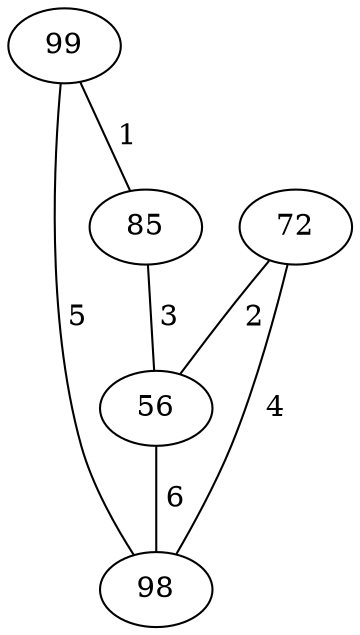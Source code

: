 strict graph G { 
 

    99 --  85 [label=" 1"]
    99 --  98 [label=" 5"]
    85 --  99 [label=" 1"]
    85 --  56 [label=" 3"]
    72 --  56 [label=" 2"]
    72 --  98 [label=" 4"]
    56 --  72 [label=" 2"]
    56 --  85 [label=" 3"]
    56 --  98 [label=" 6"]
    98 --  72 [label=" 4"]
    98 --  99 [label=" 5"]
    98 --  56 [label=" 6"]

 }
